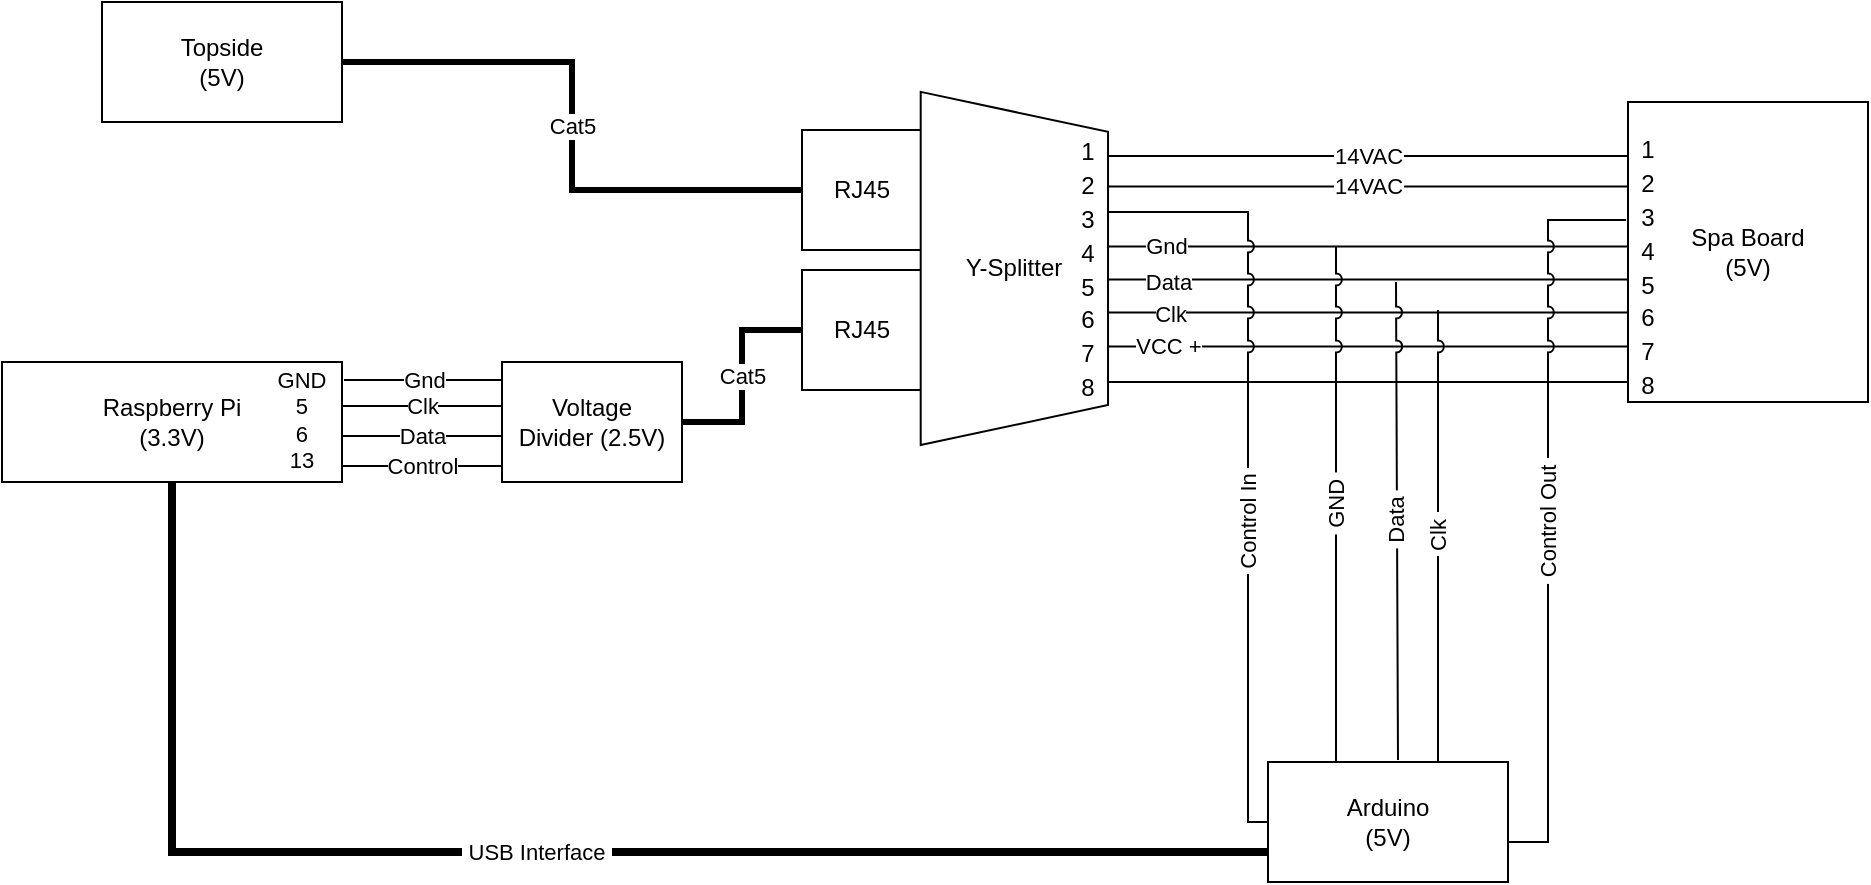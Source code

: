 <mxfile version="14.4.3" type="device"><diagram id="JO4Mqjv4EiX7VFpp9y7j" name="Page-1"><mxGraphModel dx="1106" dy="794" grid="1" gridSize="10" guides="1" tooltips="1" connect="1" arrows="1" fold="1" page="1" pageScale="1" pageWidth="1100" pageHeight="850" math="0" shadow="0"><root><mxCell id="0"/><mxCell id="1" parent="0"/><mxCell id="b2uiy9F_eSgSY9Mo21h--22" value="Cat5" style="edgeStyle=orthogonalEdgeStyle;rounded=0;orthogonalLoop=1;jettySize=auto;html=1;exitX=1;exitY=0.5;exitDx=0;exitDy=0;entryX=0;entryY=0.5;entryDx=0;entryDy=0;endArrow=none;endFill=0;strokeWidth=3;" edge="1" parent="1" source="b2uiy9F_eSgSY9Mo21h--1" target="b2uiy9F_eSgSY9Mo21h--10"><mxGeometry relative="1" as="geometry"/></mxCell><mxCell id="b2uiy9F_eSgSY9Mo21h--1" value="Topside&lt;br&gt;(5V)" style="rounded=0;whiteSpace=wrap;html=1;" vertex="1" parent="1"><mxGeometry x="120" y="130" width="120" height="60" as="geometry"/></mxCell><mxCell id="b2uiy9F_eSgSY9Mo21h--2" value="Spa Board&lt;br&gt;(5V)" style="rounded=0;whiteSpace=wrap;html=1;" vertex="1" parent="1"><mxGeometry x="883" y="180" width="120" height="150" as="geometry"/></mxCell><mxCell id="b2uiy9F_eSgSY9Mo21h--15" value="Clk" style="edgeStyle=orthogonalEdgeStyle;rounded=0;orthogonalLoop=1;jettySize=auto;html=1;exitX=1;exitY=0.25;exitDx=0;exitDy=0;entryX=0;entryY=0.25;entryDx=0;entryDy=0;endArrow=none;endFill=0;" edge="1" parent="1"><mxGeometry relative="1" as="geometry"><mxPoint x="240" y="332" as="sourcePoint"/><mxPoint x="320" y="332" as="targetPoint"/></mxGeometry></mxCell><mxCell id="b2uiy9F_eSgSY9Mo21h--16" value="Data" style="edgeStyle=orthogonalEdgeStyle;rounded=0;orthogonalLoop=1;jettySize=auto;html=1;exitX=1;exitY=0.5;exitDx=0;exitDy=0;entryX=0;entryY=0.5;entryDx=0;entryDy=0;endArrow=none;endFill=0;" edge="1" parent="1"><mxGeometry relative="1" as="geometry"><mxPoint x="240" y="347" as="sourcePoint"/><mxPoint x="320" y="347" as="targetPoint"/></mxGeometry></mxCell><mxCell id="b2uiy9F_eSgSY9Mo21h--17" value="Control" style="edgeStyle=orthogonalEdgeStyle;rounded=0;orthogonalLoop=1;jettySize=auto;html=1;exitX=1;exitY=0.75;exitDx=0;exitDy=0;entryX=0;entryY=0.75;entryDx=0;entryDy=0;endArrow=none;endFill=0;" edge="1" parent="1"><mxGeometry relative="1" as="geometry"><mxPoint x="240" y="362" as="sourcePoint"/><mxPoint x="320" y="362" as="targetPoint"/></mxGeometry></mxCell><mxCell id="b2uiy9F_eSgSY9Mo21h--57" value="&amp;nbsp;USB Interface&amp;nbsp;" style="edgeStyle=orthogonalEdgeStyle;rounded=0;jumpStyle=arc;orthogonalLoop=1;jettySize=auto;html=1;exitX=0.5;exitY=1;exitDx=0;exitDy=0;entryX=0;entryY=0.75;entryDx=0;entryDy=0;endArrow=none;endFill=0;strokeWidth=4;" edge="1" parent="1" source="b2uiy9F_eSgSY9Mo21h--6" target="b2uiy9F_eSgSY9Mo21h--7"><mxGeometry relative="1" as="geometry"/></mxCell><mxCell id="b2uiy9F_eSgSY9Mo21h--6" value="Raspberry Pi&lt;br&gt;(3.3V)" style="rounded=0;whiteSpace=wrap;html=1;" vertex="1" parent="1"><mxGeometry x="70" y="310" width="170" height="60" as="geometry"/></mxCell><mxCell id="b2uiy9F_eSgSY9Mo21h--7" value="Arduino&lt;br&gt;(5V)" style="rounded=0;whiteSpace=wrap;html=1;" vertex="1" parent="1"><mxGeometry x="703" y="510" width="120" height="60" as="geometry"/></mxCell><mxCell id="b2uiy9F_eSgSY9Mo21h--21" value="Cat5" style="edgeStyle=orthogonalEdgeStyle;rounded=0;orthogonalLoop=1;jettySize=auto;html=1;exitX=1;exitY=0.5;exitDx=0;exitDy=0;entryX=0;entryY=0.5;entryDx=0;entryDy=0;endArrow=none;endFill=0;strokeWidth=3;" edge="1" parent="1" source="b2uiy9F_eSgSY9Mo21h--8" target="b2uiy9F_eSgSY9Mo21h--9"><mxGeometry relative="1" as="geometry"/></mxCell><mxCell id="b2uiy9F_eSgSY9Mo21h--8" value="Voltage &lt;br&gt;Divider (2.5V)" style="rounded=0;whiteSpace=wrap;html=1;" vertex="1" parent="1"><mxGeometry x="320" y="310" width="90" height="60" as="geometry"/></mxCell><mxCell id="b2uiy9F_eSgSY9Mo21h--9" value="RJ45" style="rounded=0;whiteSpace=wrap;html=1;" vertex="1" parent="1"><mxGeometry x="470" y="264" width="60" height="60" as="geometry"/></mxCell><mxCell id="b2uiy9F_eSgSY9Mo21h--10" value="RJ45" style="rounded=0;whiteSpace=wrap;html=1;" vertex="1" parent="1"><mxGeometry x="470" y="194" width="60" height="60" as="geometry"/></mxCell><mxCell id="b2uiy9F_eSgSY9Mo21h--30" style="edgeStyle=orthogonalEdgeStyle;rounded=0;orthogonalLoop=1;jettySize=auto;html=1;exitX=0.25;exitY=0;exitDx=0;exitDy=0;endArrow=none;endFill=0;points=[[0.25,0.25],[0.5,0.5],[0.5,0],[0.25,0]];" edge="1" parent="1"><mxGeometry relative="1" as="geometry"><mxPoint x="883" y="268.78" as="targetPoint"/><mxPoint x="623" y="268.78" as="sourcePoint"/></mxGeometry></mxCell><mxCell id="b2uiy9F_eSgSY9Mo21h--32" value="Data" style="edgeLabel;html=1;align=center;verticalAlign=middle;resizable=0;points=[];" vertex="1" connectable="0" parent="b2uiy9F_eSgSY9Mo21h--30"><mxGeometry x="-0.431" y="-1" relative="1" as="geometry"><mxPoint x="-44" as="offset"/></mxGeometry></mxCell><mxCell id="b2uiy9F_eSgSY9Mo21h--13" value="Y-Splitter" style="shape=trapezoid;perimeter=trapezoidPerimeter;whiteSpace=wrap;html=1;fixedSize=1;rotation=90;horizontal=0;align=center;" vertex="1" parent="1"><mxGeometry x="487.9" y="216.39" width="176.57" height="93.66" as="geometry"/></mxCell><mxCell id="b2uiy9F_eSgSY9Mo21h--20" value="Gnd" style="edgeStyle=orthogonalEdgeStyle;rounded=0;orthogonalLoop=1;jettySize=auto;html=1;exitX=1;exitY=0.25;exitDx=0;exitDy=0;endArrow=none;endFill=0;" edge="1" parent="1"><mxGeometry relative="1" as="geometry"><mxPoint x="241" y="319" as="sourcePoint"/><mxPoint x="320" y="319" as="targetPoint"/></mxGeometry></mxCell><mxCell id="b2uiy9F_eSgSY9Mo21h--29" style="edgeStyle=orthogonalEdgeStyle;rounded=0;orthogonalLoop=1;jettySize=auto;html=1;exitX=0;exitY=0.75;exitDx=0;exitDy=0;entryX=0;entryY=1;entryDx=0;entryDy=0;endArrow=none;endFill=0;" edge="1" parent="1" source="b2uiy9F_eSgSY9Mo21h--2" target="b2uiy9F_eSgSY9Mo21h--2"><mxGeometry relative="1" as="geometry"/></mxCell><mxCell id="b2uiy9F_eSgSY9Mo21h--31" style="edgeStyle=orthogonalEdgeStyle;rounded=0;orthogonalLoop=1;jettySize=auto;html=1;exitX=0.25;exitY=0;exitDx=0;exitDy=0;endArrow=none;endFill=0;" edge="1" parent="1"><mxGeometry relative="1" as="geometry"><mxPoint x="883" y="285.21" as="targetPoint"/><mxPoint x="623" y="285.21" as="sourcePoint"/></mxGeometry></mxCell><mxCell id="b2uiy9F_eSgSY9Mo21h--43" value="Clk" style="edgeLabel;html=1;align=center;verticalAlign=middle;resizable=0;points=[];" vertex="1" connectable="0" parent="b2uiy9F_eSgSY9Mo21h--31"><mxGeometry x="-0.761" y="-1" relative="1" as="geometry"><mxPoint as="offset"/></mxGeometry></mxCell><mxCell id="b2uiy9F_eSgSY9Mo21h--34" style="edgeStyle=orthogonalEdgeStyle;rounded=0;orthogonalLoop=1;jettySize=auto;html=1;exitX=0.25;exitY=0;exitDx=0;exitDy=0;endArrow=none;endFill=0;jumpStyle=none;points=[[17,0]]" edge="1" parent="1"><mxGeometry relative="1" as="geometry"><mxPoint x="883" y="302.21" as="targetPoint"/><mxPoint x="623" y="302.21" as="sourcePoint"/></mxGeometry></mxCell><mxCell id="b2uiy9F_eSgSY9Mo21h--35" value="VCC +" style="edgeLabel;html=1;align=center;verticalAlign=middle;resizable=0;points=[];" vertex="1" connectable="0" parent="b2uiy9F_eSgSY9Mo21h--34"><mxGeometry x="-0.177" y="-2" relative="1" as="geometry"><mxPoint x="-77" y="-2" as="offset"/></mxGeometry></mxCell><mxCell id="b2uiy9F_eSgSY9Mo21h--36" value="14VAC" style="edgeStyle=orthogonalEdgeStyle;rounded=0;orthogonalLoop=1;jettySize=auto;html=1;exitX=0.25;exitY=0;exitDx=0;exitDy=0;endArrow=none;endFill=0;" edge="1" parent="1"><mxGeometry relative="1" as="geometry"><mxPoint x="883" y="222.21" as="targetPoint"/><mxPoint x="623" y="222.21" as="sourcePoint"/></mxGeometry></mxCell><mxCell id="b2uiy9F_eSgSY9Mo21h--48" value="&amp;nbsp;GND&amp;nbsp;" style="edgeStyle=none;rounded=1;jumpStyle=arc;orthogonalLoop=1;jettySize=auto;html=1;exitX=20;exitY=0;exitDx=0;exitDy=0;endArrow=none;endFill=0;horizontal=0;" edge="1" parent="1"><mxGeometry relative="1" as="geometry"><mxPoint x="737" y="510" as="targetPoint"/><mxPoint x="737" y="252.21" as="sourcePoint"/></mxGeometry></mxCell><mxCell id="b2uiy9F_eSgSY9Mo21h--40" style="edgeStyle=orthogonalEdgeStyle;rounded=0;orthogonalLoop=1;jettySize=auto;html=1;exitX=0.25;exitY=0;exitDx=0;exitDy=0;endArrow=none;endFill=0;points=[[20,0]]" edge="1" parent="1"><mxGeometry relative="1" as="geometry"><mxPoint x="883" y="252.21" as="targetPoint"/><mxPoint x="623" y="252.21" as="sourcePoint"/></mxGeometry></mxCell><mxCell id="b2uiy9F_eSgSY9Mo21h--51" value="Gnd" style="edgeLabel;html=1;align=center;verticalAlign=middle;resizable=0;points=[];" vertex="1" connectable="0" parent="b2uiy9F_eSgSY9Mo21h--40"><mxGeometry x="-0.777" relative="1" as="geometry"><mxPoint as="offset"/></mxGeometry></mxCell><mxCell id="b2uiy9F_eSgSY9Mo21h--42" value="14VAC" style="edgeStyle=orthogonalEdgeStyle;rounded=0;orthogonalLoop=1;jettySize=auto;html=1;exitX=0.25;exitY=0;exitDx=0;exitDy=0;endArrow=none;endFill=0;" edge="1" parent="1"><mxGeometry relative="1" as="geometry"><mxPoint x="883" y="207.0" as="targetPoint"/><mxPoint x="623" y="207.0" as="sourcePoint"/></mxGeometry></mxCell><mxCell id="b2uiy9F_eSgSY9Mo21h--50" value="&amp;nbsp;Data&amp;nbsp;" style="edgeStyle=none;rounded=1;jumpStyle=arc;orthogonalLoop=1;jettySize=auto;html=1;endArrow=none;endFill=0;entryX=0.675;entryY=-0.017;entryDx=0;entryDy=0;entryPerimeter=0;horizontal=0;" edge="1" parent="1"><mxGeometry relative="1" as="geometry"><mxPoint x="768" y="508.98" as="targetPoint"/><mxPoint x="767" y="270" as="sourcePoint"/><Array as="points"><mxPoint x="768" y="440"/></Array></mxGeometry></mxCell><mxCell id="b2uiy9F_eSgSY9Mo21h--53" value="&amp;nbsp;Control In&amp;nbsp;" style="edgeStyle=orthogonalEdgeStyle;rounded=0;jumpStyle=arc;orthogonalLoop=1;jettySize=auto;html=1;exitX=0.363;exitY=0;exitDx=0;exitDy=0;endArrow=none;endFill=0;entryX=0;entryY=0.5;entryDx=0;entryDy=0;exitPerimeter=0;horizontal=0;" edge="1" parent="1" source="b2uiy9F_eSgSY9Mo21h--13" target="b2uiy9F_eSgSY9Mo21h--7"><mxGeometry x="0.177" relative="1" as="geometry"><mxPoint x="763" y="520" as="targetPoint"/><mxPoint x="763" y="262.21" as="sourcePoint"/><Array as="points"><mxPoint x="693" y="235"/><mxPoint x="693" y="540"/></Array><mxPoint as="offset"/></mxGeometry></mxCell><mxCell id="b2uiy9F_eSgSY9Mo21h--54" value="&amp;nbsp;Control Out&amp;nbsp;" style="edgeStyle=orthogonalEdgeStyle;rounded=0;jumpStyle=arc;orthogonalLoop=1;jettySize=auto;html=1;exitX=-0.008;exitY=0.393;exitDx=0;exitDy=0;endArrow=none;endFill=0;entryX=1;entryY=0.5;entryDx=0;entryDy=0;exitPerimeter=0;horizontal=0;" edge="1" parent="1" source="b2uiy9F_eSgSY9Mo21h--2" target="b2uiy9F_eSgSY9Mo21h--7"><mxGeometry x="0.0" relative="1" as="geometry"><mxPoint x="713" y="550" as="targetPoint"/><mxPoint x="633.01" y="245.025" as="sourcePoint"/><Array as="points"><mxPoint x="843" y="239"/><mxPoint x="843" y="550"/><mxPoint x="823" y="550"/></Array><mxPoint as="offset"/></mxGeometry></mxCell><mxCell id="b2uiy9F_eSgSY9Mo21h--55" value="&amp;nbsp;Clk&amp;nbsp;" style="edgeStyle=none;rounded=1;jumpStyle=arc;orthogonalLoop=1;jettySize=auto;html=1;endArrow=none;endFill=0;entryX=0.675;entryY=-0.017;entryDx=0;entryDy=0;entryPerimeter=0;horizontal=0;" edge="1" parent="1"><mxGeometry relative="1" as="geometry"><mxPoint x="788" y="510" as="targetPoint"/><mxPoint x="788" y="284" as="sourcePoint"/></mxGeometry></mxCell><mxCell id="b2uiy9F_eSgSY9Mo21h--56" value="" style="edgeStyle=orthogonalEdgeStyle;rounded=0;orthogonalLoop=1;jettySize=auto;html=1;exitX=0.25;exitY=0;exitDx=0;exitDy=0;endArrow=none;endFill=0;" edge="1" parent="1"><mxGeometry relative="1" as="geometry"><mxPoint x="883" y="320.0" as="targetPoint"/><mxPoint x="623" y="320.0" as="sourcePoint"/></mxGeometry></mxCell><mxCell id="b2uiy9F_eSgSY9Mo21h--58" value="&lt;p style=&quot;line-height: 140%&quot;&gt;1&lt;br&gt;2&lt;br&gt;3&lt;br&gt;4&lt;br&gt;5&lt;br&gt;6&lt;br&gt;7&lt;br&gt;8&lt;/p&gt;" style="text;html=1;strokeColor=none;fillColor=none;align=center;verticalAlign=middle;whiteSpace=wrap;rounded=0;" vertex="1" parent="1"><mxGeometry x="593" y="254" width="40" height="20" as="geometry"/></mxCell><mxCell id="b2uiy9F_eSgSY9Mo21h--59" value="&lt;p style=&quot;line-height: 140%&quot;&gt;1&lt;br&gt;2&lt;br&gt;3&lt;br&gt;4&lt;br&gt;5&lt;br&gt;6&lt;br&gt;7&lt;br&gt;8&lt;/p&gt;" style="text;html=1;strokeColor=none;fillColor=none;align=center;verticalAlign=middle;whiteSpace=wrap;rounded=0;" vertex="1" parent="1"><mxGeometry x="873" y="253" width="40" height="20" as="geometry"/></mxCell><mxCell id="b2uiy9F_eSgSY9Mo21h--61" value="GND&lt;br&gt;5&lt;br&gt;6&lt;br&gt;13" style="text;html=1;strokeColor=none;fillColor=none;align=center;verticalAlign=middle;whiteSpace=wrap;rounded=0;fontSize=11;" vertex="1" parent="1"><mxGeometry x="200" y="264" width="40" height="150" as="geometry"/></mxCell></root></mxGraphModel></diagram></mxfile>